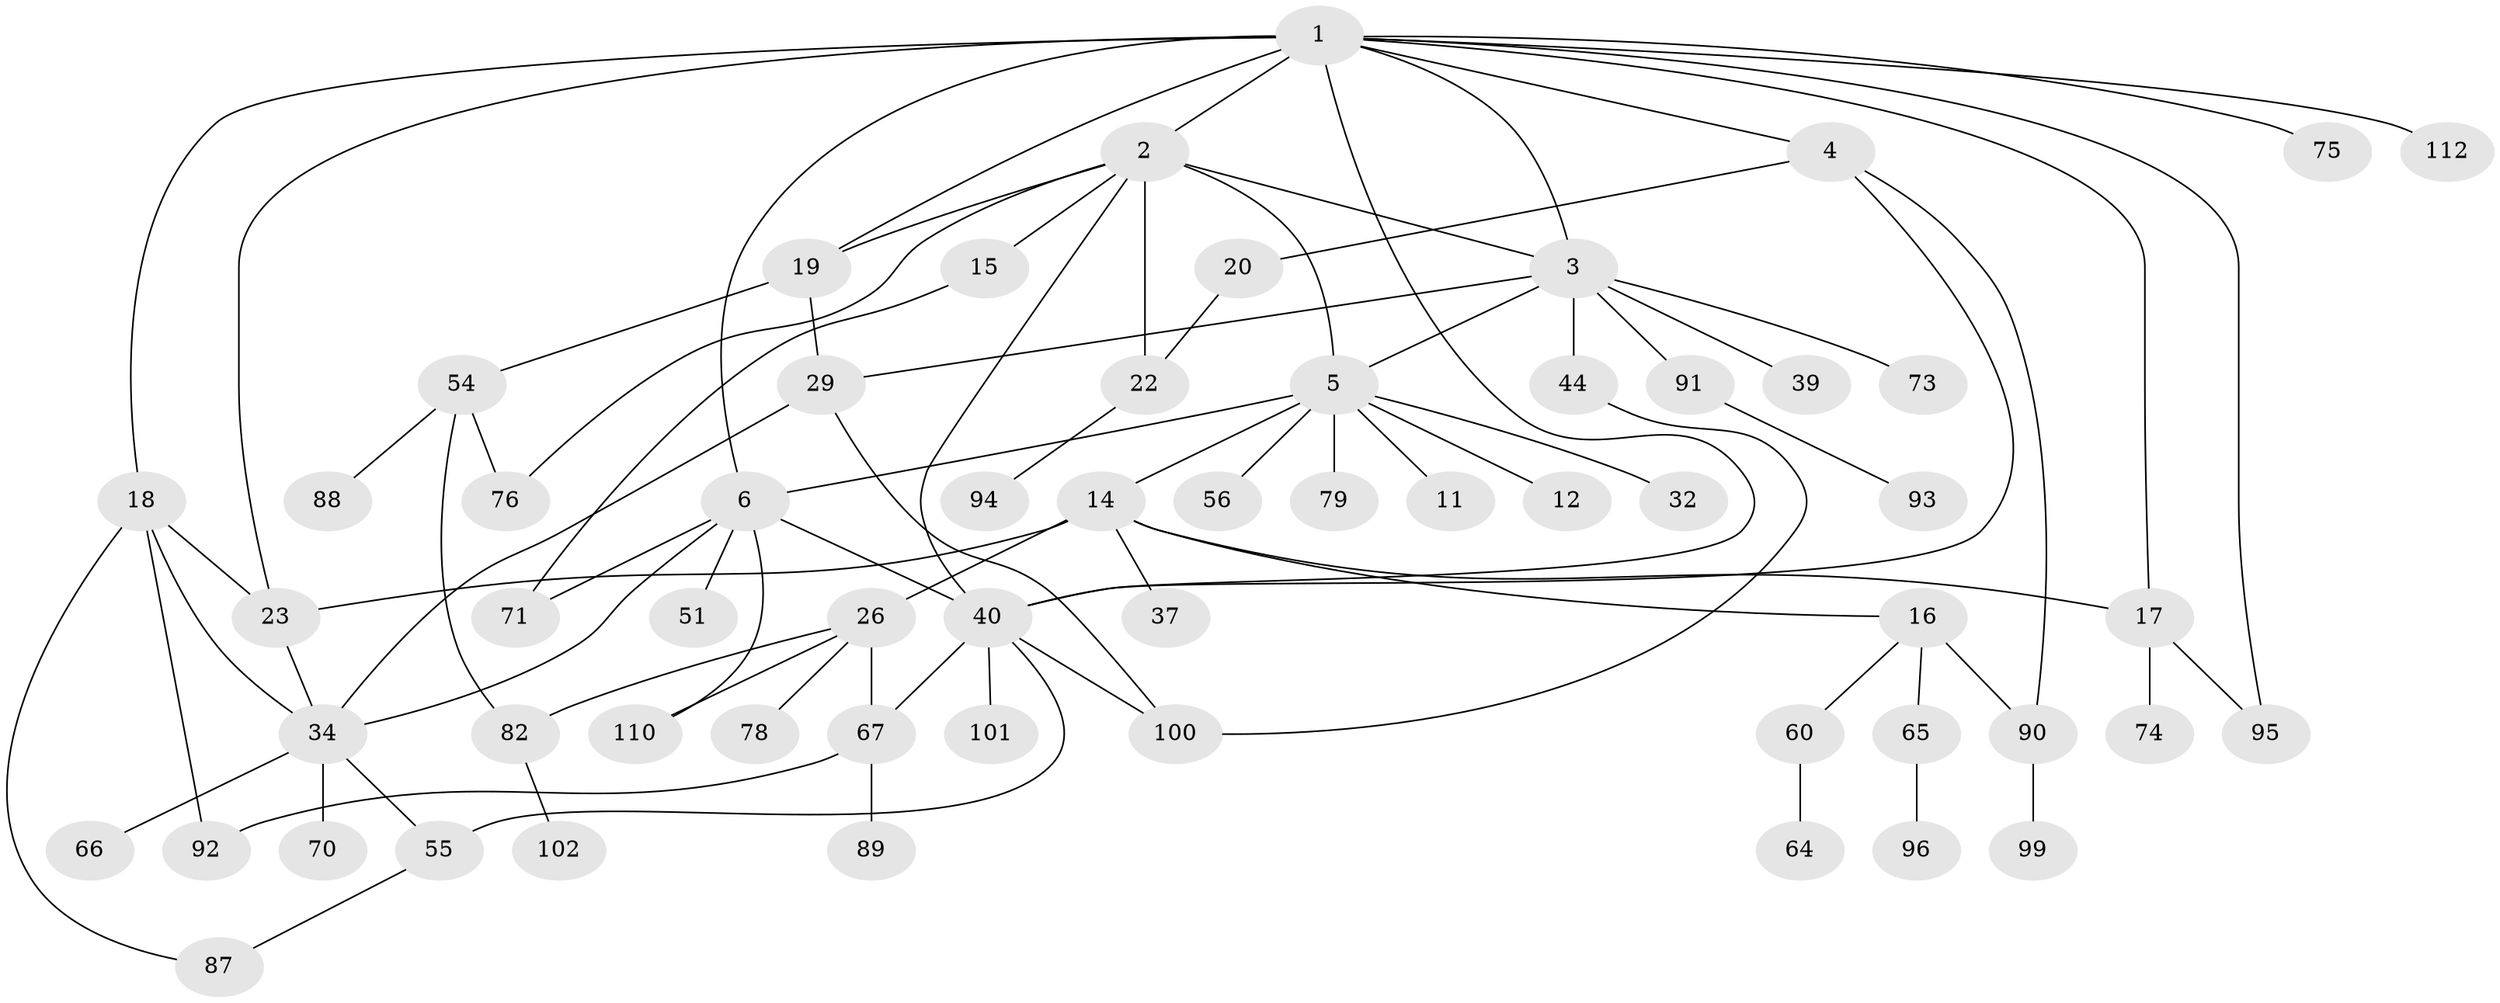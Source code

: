// original degree distribution, {5: 0.059322033898305086, 8: 0.01694915254237288, 4: 0.06779661016949153, 6: 0.025423728813559324, 3: 0.2711864406779661, 7: 0.00847457627118644, 2: 0.2288135593220339, 1: 0.3220338983050847}
// Generated by graph-tools (version 1.1) at 2025/16/03/04/25 18:16:54]
// undirected, 59 vertices, 85 edges
graph export_dot {
graph [start="1"]
  node [color=gray90,style=filled];
  1 [super="+8"];
  2 [super="+98+80"];
  3;
  4 [super="+46+24"];
  5 [super="+9+13+42+48"];
  6 [super="+59+7+35+25+118"];
  11 [super="+38"];
  12 [super="+84+57"];
  14 [super="+117"];
  15 [super="+107"];
  16 [super="+27"];
  17 [super="+52"];
  18 [super="+106+113"];
  19 [super="+21"];
  20;
  22;
  23 [super="+36+28"];
  26 [super="+31+50+72"];
  29 [super="+58+30"];
  32;
  34 [super="+43"];
  37;
  39;
  40 [super="+62+116+41+77"];
  44 [super="+111"];
  51;
  54;
  55 [super="+63"];
  56 [super="+104"];
  60;
  64 [super="+85"];
  65;
  66;
  67 [super="+86"];
  70;
  71 [super="+81"];
  73;
  74;
  75;
  76 [super="+97"];
  78;
  79;
  82;
  87 [super="+115"];
  88;
  89;
  90 [super="+109"];
  91;
  92;
  93;
  94;
  95;
  96;
  99;
  100 [super="+114"];
  101;
  102;
  110;
  112;
  1 -- 2 [weight=2];
  1 -- 4;
  1 -- 6;
  1 -- 18;
  1 -- 3;
  1 -- 40;
  1 -- 75;
  1 -- 112;
  1 -- 17;
  1 -- 19;
  1 -- 23 [weight=2];
  1 -- 95;
  2 -- 3;
  2 -- 15;
  2 -- 22;
  2 -- 40;
  2 -- 5;
  2 -- 76;
  2 -- 19;
  3 -- 5;
  3 -- 29;
  3 -- 39;
  3 -- 44;
  3 -- 73;
  3 -- 91;
  4 -- 20;
  4 -- 40;
  4 -- 90;
  5 -- 32;
  5 -- 56;
  5 -- 11;
  5 -- 12;
  5 -- 14;
  5 -- 79;
  5 -- 6;
  6 -- 71;
  6 -- 110;
  6 -- 51;
  6 -- 34;
  6 -- 40;
  14 -- 16;
  14 -- 26;
  14 -- 37;
  14 -- 23;
  14 -- 17;
  15 -- 71;
  16 -- 60;
  16 -- 65;
  16 -- 90;
  17 -- 74;
  17 -- 95;
  18 -- 23;
  18 -- 34;
  18 -- 87;
  18 -- 92 [weight=2];
  19 -- 29;
  19 -- 54;
  20 -- 22;
  22 -- 94;
  23 -- 34;
  26 -- 110;
  26 -- 67;
  26 -- 82;
  26 -- 78;
  29 -- 34;
  29 -- 100;
  34 -- 55;
  34 -- 70;
  34 -- 66;
  40 -- 100;
  40 -- 101;
  40 -- 55;
  40 -- 67;
  44 -- 100;
  54 -- 76;
  54 -- 88;
  54 -- 82;
  55 -- 87;
  60 -- 64;
  65 -- 96;
  67 -- 89;
  67 -- 92;
  82 -- 102;
  90 -- 99;
  91 -- 93;
}
